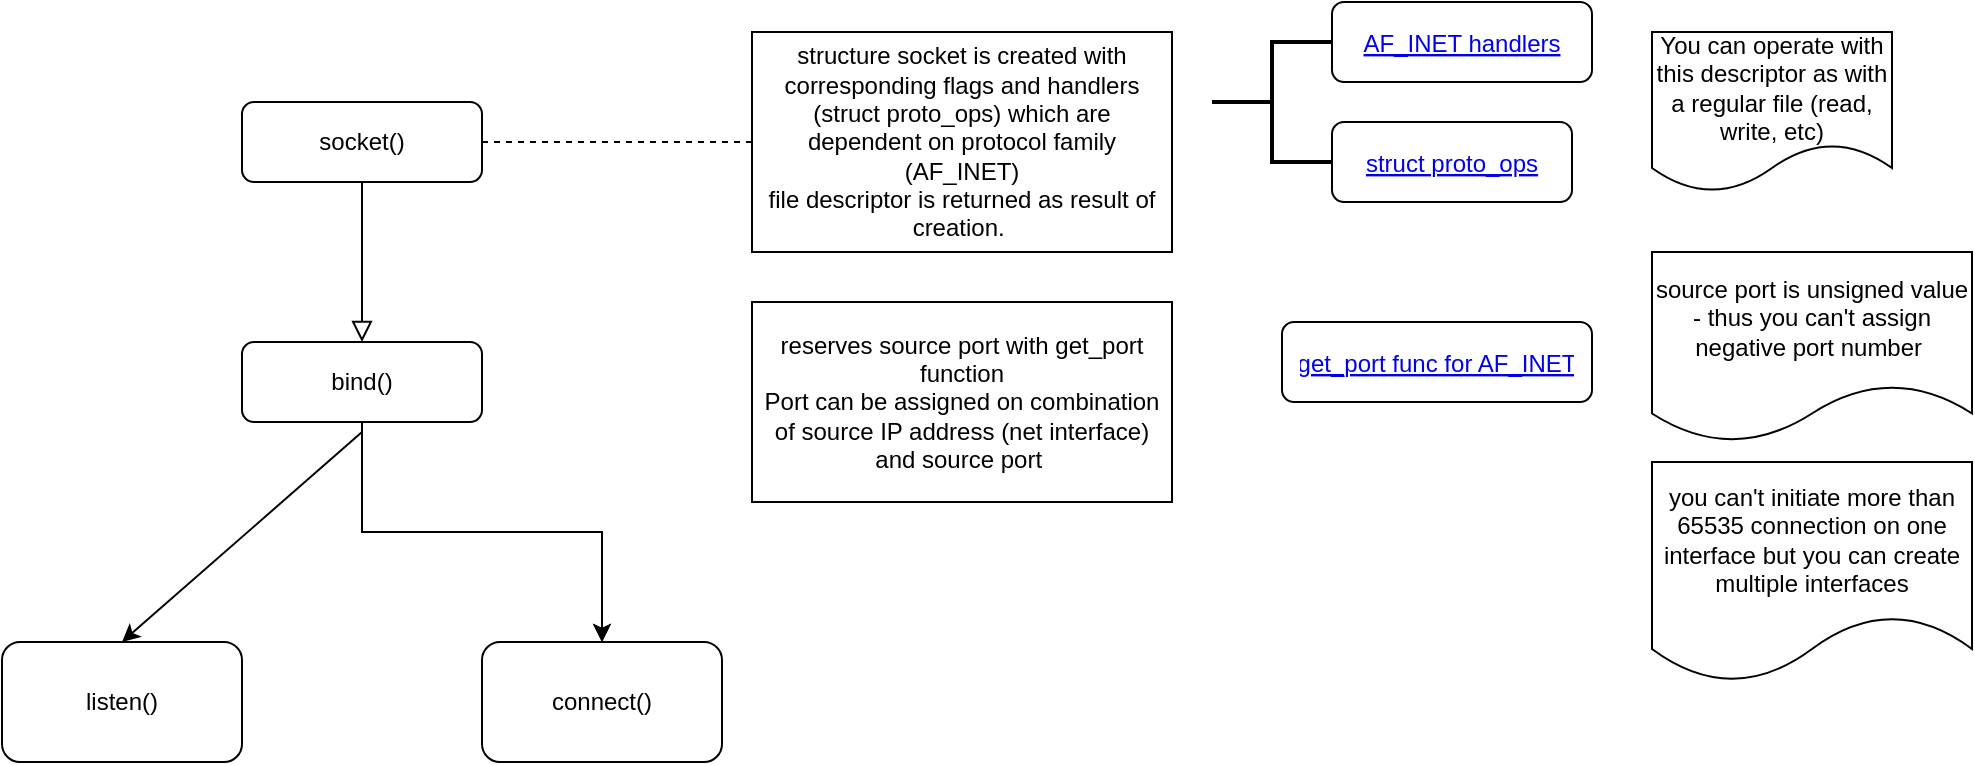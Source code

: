 <mxfile version="23.1.5" type="github">
  <diagram id="C5RBs43oDa-KdzZeNtuy" name="Page-1">
    <mxGraphModel dx="1238" dy="607" grid="1" gridSize="15" guides="1" tooltips="1" connect="1" arrows="1" fold="1" page="0" pageScale="1" pageWidth="827" pageHeight="1169" math="0" shadow="0">
      <root>
        <mxCell id="WIyWlLk6GJQsqaUBKTNV-0" />
        <mxCell id="WIyWlLk6GJQsqaUBKTNV-1" parent="WIyWlLk6GJQsqaUBKTNV-0" />
        <mxCell id="WIyWlLk6GJQsqaUBKTNV-2" value="" style="rounded=0;html=1;jettySize=auto;orthogonalLoop=1;fontSize=11;endArrow=block;endFill=0;endSize=8;strokeWidth=1;shadow=0;labelBackgroundColor=none;edgeStyle=orthogonalEdgeStyle;entryX=0.5;entryY=0;entryDx=0;entryDy=0;" parent="WIyWlLk6GJQsqaUBKTNV-1" source="WIyWlLk6GJQsqaUBKTNV-3" edge="1" target="4FIPS5M1nLEnS7ySrwgA-4">
          <mxGeometry relative="1" as="geometry">
            <mxPoint x="-15" y="160" as="targetPoint" />
          </mxGeometry>
        </mxCell>
        <mxCell id="WIyWlLk6GJQsqaUBKTNV-3" value="socket()" style="rounded=1;whiteSpace=wrap;html=1;fontSize=12;glass=0;strokeWidth=1;shadow=0;" parent="WIyWlLk6GJQsqaUBKTNV-1" vertex="1">
          <mxGeometry x="-75" y="60" width="120" height="40" as="geometry" />
        </mxCell>
        <mxCell id="lpXn6k4dKzrA94jkJD75-2" value="structure socket is created with corresponding flags and handlers (struct proto_ops) which are dependent on protocol family (AF_INET)&lt;br&gt;file descriptor is returned as result of creation.&amp;nbsp;" style="whiteSpace=wrap;html=1;" parent="WIyWlLk6GJQsqaUBKTNV-1" vertex="1">
          <mxGeometry x="180" y="25" width="210" height="110" as="geometry" />
        </mxCell>
        <mxCell id="lpXn6k4dKzrA94jkJD75-3" value="" style="endArrow=none;dashed=1;html=1;rounded=0;entryX=0;entryY=0.5;entryDx=0;entryDy=0;exitX=1;exitY=0.5;exitDx=0;exitDy=0;" parent="WIyWlLk6GJQsqaUBKTNV-1" source="WIyWlLk6GJQsqaUBKTNV-3" target="lpXn6k4dKzrA94jkJD75-2" edge="1">
          <mxGeometry width="50" height="50" relative="1" as="geometry">
            <mxPoint x="130" y="130" as="sourcePoint" />
            <mxPoint x="180" y="80" as="targetPoint" />
          </mxGeometry>
        </mxCell>
        <UserObject label="AF_INET handlers" link="https://elixir.bootlin.com/linux/latest/source/net/ipv4/af_inet.c#L1051" id="lpXn6k4dKzrA94jkJD75-7">
          <mxCell style="fontColor=#0000EE;fontStyle=4;rounded=1;overflow=hidden;spacing=10;" parent="WIyWlLk6GJQsqaUBKTNV-1" vertex="1">
            <mxGeometry x="470" y="10" width="130" height="40" as="geometry" />
          </mxCell>
        </UserObject>
        <UserObject label="struct proto_ops" link="https://elixir.bootlin.com/linux/latest/source/include/linux/net.h#L161" id="lpXn6k4dKzrA94jkJD75-9">
          <mxCell style="fontColor=#0000EE;fontStyle=4;rounded=1;overflow=hidden;spacing=10;" parent="WIyWlLk6GJQsqaUBKTNV-1" vertex="1">
            <mxGeometry x="470" y="70" width="120" height="40" as="geometry" />
          </mxCell>
        </UserObject>
        <mxCell id="lpXn6k4dKzrA94jkJD75-11" value="" style="strokeWidth=2;html=1;shape=mxgraph.flowchart.annotation_2;align=left;labelPosition=right;pointerEvents=1;" parent="WIyWlLk6GJQsqaUBKTNV-1" vertex="1">
          <mxGeometry x="410" y="30" width="60" height="60" as="geometry" />
        </mxCell>
        <mxCell id="4FIPS5M1nLEnS7ySrwgA-0" value="You can operate with this descriptor as with a regular file (read, write, etc)" style="shape=document;whiteSpace=wrap;html=1;boundedLbl=1;" vertex="1" parent="WIyWlLk6GJQsqaUBKTNV-1">
          <mxGeometry x="630" y="25" width="120" height="80" as="geometry" />
        </mxCell>
        <mxCell id="4FIPS5M1nLEnS7ySrwgA-10" value="" style="edgeStyle=orthogonalEdgeStyle;rounded=0;orthogonalLoop=1;jettySize=auto;html=1;" edge="1" parent="WIyWlLk6GJQsqaUBKTNV-1" source="4FIPS5M1nLEnS7ySrwgA-4" target="4FIPS5M1nLEnS7ySrwgA-9">
          <mxGeometry relative="1" as="geometry" />
        </mxCell>
        <mxCell id="4FIPS5M1nLEnS7ySrwgA-11" value="" style="edgeStyle=orthogonalEdgeStyle;rounded=0;orthogonalLoop=1;jettySize=auto;html=1;" edge="1" parent="WIyWlLk6GJQsqaUBKTNV-1" source="4FIPS5M1nLEnS7ySrwgA-4" target="4FIPS5M1nLEnS7ySrwgA-9">
          <mxGeometry relative="1" as="geometry" />
        </mxCell>
        <mxCell id="4FIPS5M1nLEnS7ySrwgA-4" value="bind()" style="rounded=1;whiteSpace=wrap;html=1;fontSize=12;glass=0;strokeWidth=1;shadow=0;" vertex="1" parent="WIyWlLk6GJQsqaUBKTNV-1">
          <mxGeometry x="-75" y="180" width="120" height="40" as="geometry" />
        </mxCell>
        <mxCell id="4FIPS5M1nLEnS7ySrwgA-5" value="reserves source port with get_port function&lt;br&gt;Port can be assigned on combination of source IP address (net interface) and source port&amp;nbsp;" style="rounded=0;whiteSpace=wrap;html=1;" vertex="1" parent="WIyWlLk6GJQsqaUBKTNV-1">
          <mxGeometry x="180" y="160" width="210" height="100" as="geometry" />
        </mxCell>
        <UserObject label="get_port func for AF_INET" link="https://elixir.bootlin.com/linux/latest/source/net/ipv4/inet_connection_sock.c#L507" id="4FIPS5M1nLEnS7ySrwgA-6">
          <mxCell style="fontColor=#0000EE;fontStyle=4;rounded=1;overflow=hidden;spacing=10;" vertex="1" parent="WIyWlLk6GJQsqaUBKTNV-1">
            <mxGeometry x="445" y="170" width="155" height="40" as="geometry" />
          </mxCell>
        </UserObject>
        <mxCell id="4FIPS5M1nLEnS7ySrwgA-7" value="source port is unsigned value - thus you can&#39;t assign negative port number&amp;nbsp;" style="shape=document;whiteSpace=wrap;html=1;boundedLbl=1;" vertex="1" parent="WIyWlLk6GJQsqaUBKTNV-1">
          <mxGeometry x="630" y="135" width="160" height="95" as="geometry" />
        </mxCell>
        <mxCell id="4FIPS5M1nLEnS7ySrwgA-8" value="you can&#39;t initiate more than 65535 connection on one interface but you can create multiple interfaces" style="shape=document;whiteSpace=wrap;html=1;boundedLbl=1;" vertex="1" parent="WIyWlLk6GJQsqaUBKTNV-1">
          <mxGeometry x="630" y="240" width="160" height="110" as="geometry" />
        </mxCell>
        <mxCell id="4FIPS5M1nLEnS7ySrwgA-9" value="connect()" style="whiteSpace=wrap;html=1;rounded=1;glass=0;strokeWidth=1;shadow=0;" vertex="1" parent="WIyWlLk6GJQsqaUBKTNV-1">
          <mxGeometry x="45" y="330" width="120" height="60" as="geometry" />
        </mxCell>
        <mxCell id="4FIPS5M1nLEnS7ySrwgA-12" value="listen()" style="rounded=1;whiteSpace=wrap;html=1;" vertex="1" parent="WIyWlLk6GJQsqaUBKTNV-1">
          <mxGeometry x="-195" y="330" width="120" height="60" as="geometry" />
        </mxCell>
        <mxCell id="4FIPS5M1nLEnS7ySrwgA-13" value="" style="endArrow=classic;html=1;rounded=0;entryX=0.5;entryY=0;entryDx=0;entryDy=0;" edge="1" parent="WIyWlLk6GJQsqaUBKTNV-1" target="4FIPS5M1nLEnS7ySrwgA-12">
          <mxGeometry width="50" height="50" relative="1" as="geometry">
            <mxPoint x="-15" y="225" as="sourcePoint" />
            <mxPoint x="110" y="315" as="targetPoint" />
          </mxGeometry>
        </mxCell>
      </root>
    </mxGraphModel>
  </diagram>
</mxfile>
